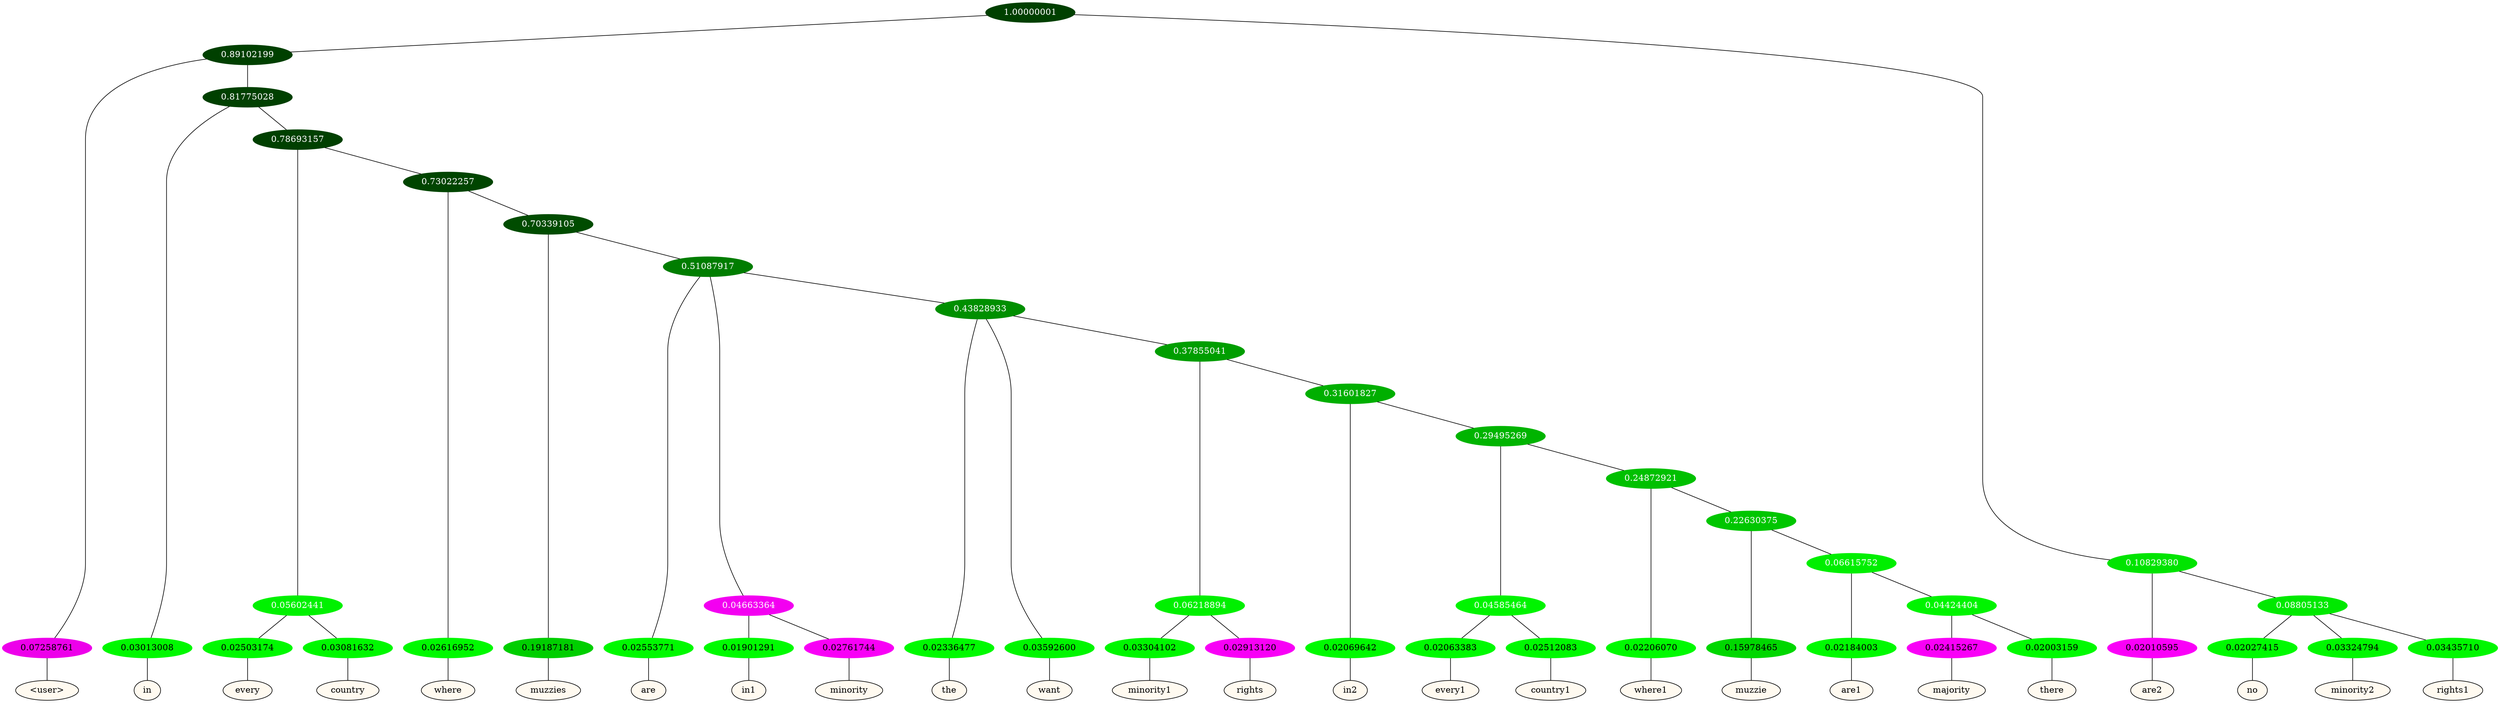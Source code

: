 graph {
	node [format=png height=0.15 nodesep=0.001 ordering=out overlap=prism overlap_scaling=0.01 ranksep=0.001 ratio=0.2 style=filled width=0.15]
	{
		rank=same
		a_w_3 [label="\<user\>" color=black fillcolor=floralwhite style="filled,solid"]
		a_w_7 [label=in color=black fillcolor=floralwhite style="filled,solid"]
		a_w_14 [label=every color=black fillcolor=floralwhite style="filled,solid"]
		a_w_15 [label=country color=black fillcolor=floralwhite style="filled,solid"]
		a_w_16 [label=where color=black fillcolor=floralwhite style="filled,solid"]
		a_w_18 [label=muzzies color=black fillcolor=floralwhite style="filled,solid"]
		a_w_20 [label=are color=black fillcolor=floralwhite style="filled,solid"]
		a_w_23 [label=in1 color=black fillcolor=floralwhite style="filled,solid"]
		a_w_24 [label=minority color=black fillcolor=floralwhite style="filled,solid"]
		a_w_25 [label=the color=black fillcolor=floralwhite style="filled,solid"]
		a_w_26 [label=want color=black fillcolor=floralwhite style="filled,solid"]
		a_w_30 [label=minority1 color=black fillcolor=floralwhite style="filled,solid"]
		a_w_31 [label=rights color=black fillcolor=floralwhite style="filled,solid"]
		a_w_32 [label=in2 color=black fillcolor=floralwhite style="filled,solid"]
		a_w_36 [label=every1 color=black fillcolor=floralwhite style="filled,solid"]
		a_w_37 [label=country1 color=black fillcolor=floralwhite style="filled,solid"]
		a_w_38 [label=where1 color=black fillcolor=floralwhite style="filled,solid"]
		a_w_40 [label=muzzie color=black fillcolor=floralwhite style="filled,solid"]
		a_w_42 [label=are1 color=black fillcolor=floralwhite style="filled,solid"]
		a_w_44 [label=majority color=black fillcolor=floralwhite style="filled,solid"]
		a_w_45 [label=there color=black fillcolor=floralwhite style="filled,solid"]
		a_w_5 [label=are2 color=black fillcolor=floralwhite style="filled,solid"]
		a_w_9 [label=no color=black fillcolor=floralwhite style="filled,solid"]
		a_w_10 [label=minority2 color=black fillcolor=floralwhite style="filled,solid"]
		a_w_11 [label=rights1 color=black fillcolor=floralwhite style="filled,solid"]
	}
	a_n_3 -- a_w_3
	a_n_7 -- a_w_7
	a_n_14 -- a_w_14
	a_n_15 -- a_w_15
	a_n_16 -- a_w_16
	a_n_18 -- a_w_18
	a_n_20 -- a_w_20
	a_n_23 -- a_w_23
	a_n_24 -- a_w_24
	a_n_25 -- a_w_25
	a_n_26 -- a_w_26
	a_n_30 -- a_w_30
	a_n_31 -- a_w_31
	a_n_32 -- a_w_32
	a_n_36 -- a_w_36
	a_n_37 -- a_w_37
	a_n_38 -- a_w_38
	a_n_40 -- a_w_40
	a_n_42 -- a_w_42
	a_n_44 -- a_w_44
	a_n_45 -- a_w_45
	a_n_5 -- a_w_5
	a_n_9 -- a_w_9
	a_n_10 -- a_w_10
	a_n_11 -- a_w_11
	{
		rank=same
		a_n_3 [label=0.07258761 color="0.835 1.000 0.927" fontcolor=black]
		a_n_7 [label=0.03013008 color="0.334 1.000 0.970" fontcolor=black]
		a_n_14 [label=0.02503174 color="0.334 1.000 0.975" fontcolor=black]
		a_n_15 [label=0.03081632 color="0.334 1.000 0.969" fontcolor=black]
		a_n_16 [label=0.02616952 color="0.334 1.000 0.974" fontcolor=black]
		a_n_18 [label=0.19187181 color="0.334 1.000 0.808" fontcolor=black]
		a_n_20 [label=0.02553771 color="0.334 1.000 0.974" fontcolor=black]
		a_n_23 [label=0.01901291 color="0.334 1.000 0.981" fontcolor=black]
		a_n_24 [label=0.02761744 color="0.835 1.000 0.972" fontcolor=black]
		a_n_25 [label=0.02336477 color="0.334 1.000 0.977" fontcolor=black]
		a_n_26 [label=0.03592600 color="0.334 1.000 0.964" fontcolor=black]
		a_n_30 [label=0.03304102 color="0.334 1.000 0.967" fontcolor=black]
		a_n_31 [label=0.02913120 color="0.835 1.000 0.971" fontcolor=black]
		a_n_32 [label=0.02069642 color="0.334 1.000 0.979" fontcolor=black]
		a_n_36 [label=0.02063383 color="0.334 1.000 0.979" fontcolor=black]
		a_n_37 [label=0.02512083 color="0.334 1.000 0.975" fontcolor=black]
		a_n_38 [label=0.02206070 color="0.334 1.000 0.978" fontcolor=black]
		a_n_40 [label=0.15978465 color="0.334 1.000 0.840" fontcolor=black]
		a_n_42 [label=0.02184003 color="0.334 1.000 0.978" fontcolor=black]
		a_n_44 [label=0.02415267 color="0.835 1.000 0.976" fontcolor=black]
		a_n_45 [label=0.02003159 color="0.334 1.000 0.980" fontcolor=black]
		a_n_5 [label=0.02010595 color="0.835 1.000 0.980" fontcolor=black]
		a_n_9 [label=0.02027415 color="0.334 1.000 0.980" fontcolor=black]
		a_n_10 [label=0.03324794 color="0.334 1.000 0.967" fontcolor=black]
		a_n_11 [label=0.03435710 color="0.334 1.000 0.966" fontcolor=black]
	}
	a_n_0 [label=1.00000001 color="0.334 1.000 0.250" fontcolor=grey99]
	a_n_1 [label=0.89102199 color="0.334 1.000 0.250" fontcolor=grey99]
	a_n_0 -- a_n_1
	a_n_2 [label=0.10829380 color="0.334 1.000 0.892" fontcolor=grey99]
	a_n_0 -- a_n_2
	a_n_1 -- a_n_3
	a_n_4 [label=0.81775028 color="0.334 1.000 0.250" fontcolor=grey99]
	a_n_1 -- a_n_4
	a_n_2 -- a_n_5
	a_n_6 [label=0.08805133 color="0.334 1.000 0.912" fontcolor=grey99]
	a_n_2 -- a_n_6
	a_n_4 -- a_n_7
	a_n_8 [label=0.78693157 color="0.334 1.000 0.250" fontcolor=grey99]
	a_n_4 -- a_n_8
	a_n_6 -- a_n_9
	a_n_6 -- a_n_10
	a_n_6 -- a_n_11
	a_n_12 [label=0.05602441 color="0.334 1.000 0.944" fontcolor=grey99]
	a_n_8 -- a_n_12
	a_n_13 [label=0.73022257 color="0.334 1.000 0.270" fontcolor=grey99]
	a_n_8 -- a_n_13
	a_n_12 -- a_n_14
	a_n_12 -- a_n_15
	a_n_13 -- a_n_16
	a_n_17 [label=0.70339105 color="0.334 1.000 0.297" fontcolor=grey99]
	a_n_13 -- a_n_17
	a_n_17 -- a_n_18
	a_n_19 [label=0.51087917 color="0.334 1.000 0.489" fontcolor=grey99]
	a_n_17 -- a_n_19
	a_n_19 -- a_n_20
	a_n_21 [label=0.04663364 color="0.835 1.000 0.953" fontcolor=grey99]
	a_n_19 -- a_n_21
	a_n_22 [label=0.43828933 color="0.334 1.000 0.562" fontcolor=grey99]
	a_n_19 -- a_n_22
	a_n_21 -- a_n_23
	a_n_21 -- a_n_24
	a_n_22 -- a_n_25
	a_n_22 -- a_n_26
	a_n_27 [label=0.37855041 color="0.334 1.000 0.621" fontcolor=grey99]
	a_n_22 -- a_n_27
	a_n_28 [label=0.06218894 color="0.334 1.000 0.938" fontcolor=grey99]
	a_n_27 -- a_n_28
	a_n_29 [label=0.31601827 color="0.334 1.000 0.684" fontcolor=grey99]
	a_n_27 -- a_n_29
	a_n_28 -- a_n_30
	a_n_28 -- a_n_31
	a_n_29 -- a_n_32
	a_n_33 [label=0.29495269 color="0.334 1.000 0.705" fontcolor=grey99]
	a_n_29 -- a_n_33
	a_n_34 [label=0.04585464 color="0.334 1.000 0.954" fontcolor=grey99]
	a_n_33 -- a_n_34
	a_n_35 [label=0.24872921 color="0.334 1.000 0.751" fontcolor=grey99]
	a_n_33 -- a_n_35
	a_n_34 -- a_n_36
	a_n_34 -- a_n_37
	a_n_35 -- a_n_38
	a_n_39 [label=0.22630375 color="0.334 1.000 0.774" fontcolor=grey99]
	a_n_35 -- a_n_39
	a_n_39 -- a_n_40
	a_n_41 [label=0.06615752 color="0.334 1.000 0.934" fontcolor=grey99]
	a_n_39 -- a_n_41
	a_n_41 -- a_n_42
	a_n_43 [label=0.04424404 color="0.334 1.000 0.956" fontcolor=grey99]
	a_n_41 -- a_n_43
	a_n_43 -- a_n_44
	a_n_43 -- a_n_45
}
